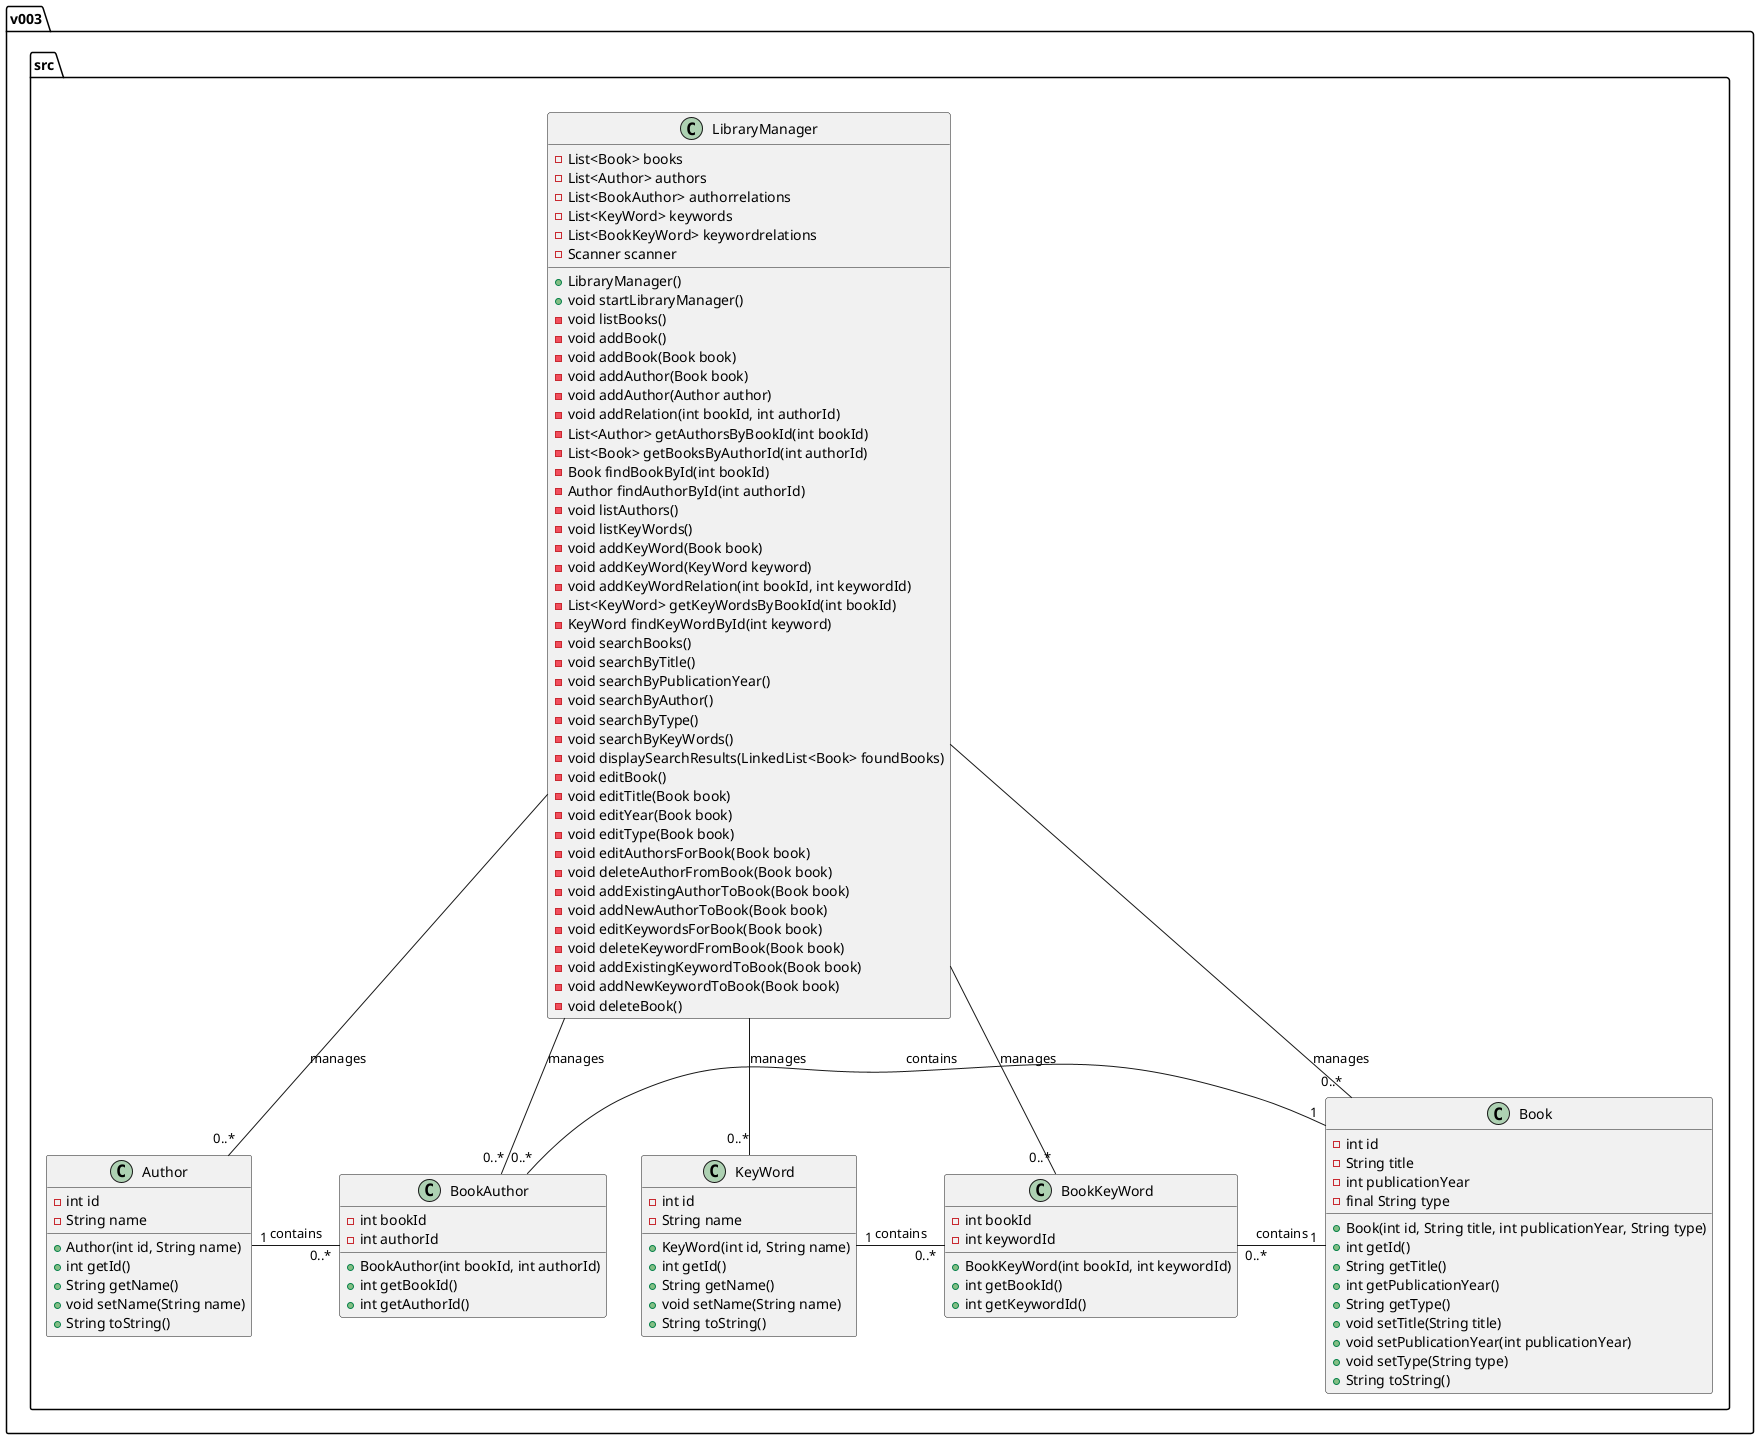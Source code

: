 @startuml
package v003.src {

    class LibraryManager {
        -List<Book> books
        -List<Author> authors
        -List<BookAuthor> authorrelations
        -List<KeyWord> keywords
        -List<BookKeyWord> keywordrelations
        -Scanner scanner
        +LibraryManager()
        +void startLibraryManager()
        -void listBooks()
        -void addBook()
        -void addBook(Book book)
        -void addAuthor(Book book)
        -void addAuthor(Author author)
        -void addRelation(int bookId, int authorId)
        -List<Author> getAuthorsByBookId(int bookId)
        -List<Book> getBooksByAuthorId(int authorId)
        -Book findBookById(int bookId)
        -Author findAuthorById(int authorId)
        -void listAuthors()
        -void listKeyWords()
        -void addKeyWord(Book book)
        -void addKeyWord(KeyWord keyword)
        -void addKeyWordRelation(int bookId, int keywordId)
        -List<KeyWord> getKeyWordsByBookId(int bookId)
        -KeyWord findKeyWordById(int keyword)
        -void searchBooks()
        -void searchByTitle()
        -void searchByPublicationYear()
        -void searchByAuthor()
        -void searchByType()
        -void searchByKeyWords()
        -void displaySearchResults(LinkedList<Book> foundBooks)
        -void editBook()
        -void editTitle(Book book)
        -void editYear(Book book)
        -void editType(Book book)
        -void editAuthorsForBook(Book book)
        -void deleteAuthorFromBook(Book book)
        -void addExistingAuthorToBook(Book book)
        -void addNewAuthorToBook(Book book)
        -void editKeywordsForBook(Book book)
        -void deleteKeywordFromBook(Book book)
        -void addExistingKeywordToBook(Book book)
        -void addNewKeywordToBook(Book book)
        -void deleteBook()
    }

    class Author {
        -int id
        -String name
        +Author(int id, String name)
        +int getId()
        +String getName()
        +void setName(String name)
        +String toString()
    }

    class Book {
        -int id
        -String title
        -int publicationYear
        -final String type
        +Book(int id, String title, int publicationYear, String type)
        +int getId()
        +String getTitle()
        +int getPublicationYear()
        +String getType()
        +void setTitle(String title)
        +void setPublicationYear(int publicationYear)
        +void setType(String type)
        +String toString()
    }

    class BookAuthor {
        -int bookId
        -int authorId
        +BookAuthor(int bookId, int authorId)
        +int getBookId()
        +int getAuthorId()
    }

    class KeyWord {
        -int id
        -String name
        +KeyWord(int id, String name)
        +int getId()
        +String getName()
        +void setName(String name)
        +String toString()
    }

    class BookKeyWord {
        -int bookId
        -int keywordId
        +BookKeyWord(int bookId, int keywordId)
        +int getBookId()
        +int getKeywordId()
    }

    LibraryManager -- "0..*" Book : manages
    LibraryManager -- "0..*" Author : manages
    LibraryManager -- "0..*" BookAuthor : manages
    LibraryManager -- "0..*" KeyWord : manages
    LibraryManager -- "0..*" BookKeyWord : manages
    Book "1" -l- "0..*" BookAuthor : contains
    Author "1" --r- "0..*" BookAuthor : contains
    Book "1" -l- "0..*" BookKeyWord : contains
    KeyWord "1" --r- "0..*" BookKeyWord : contains

}
@enduml
